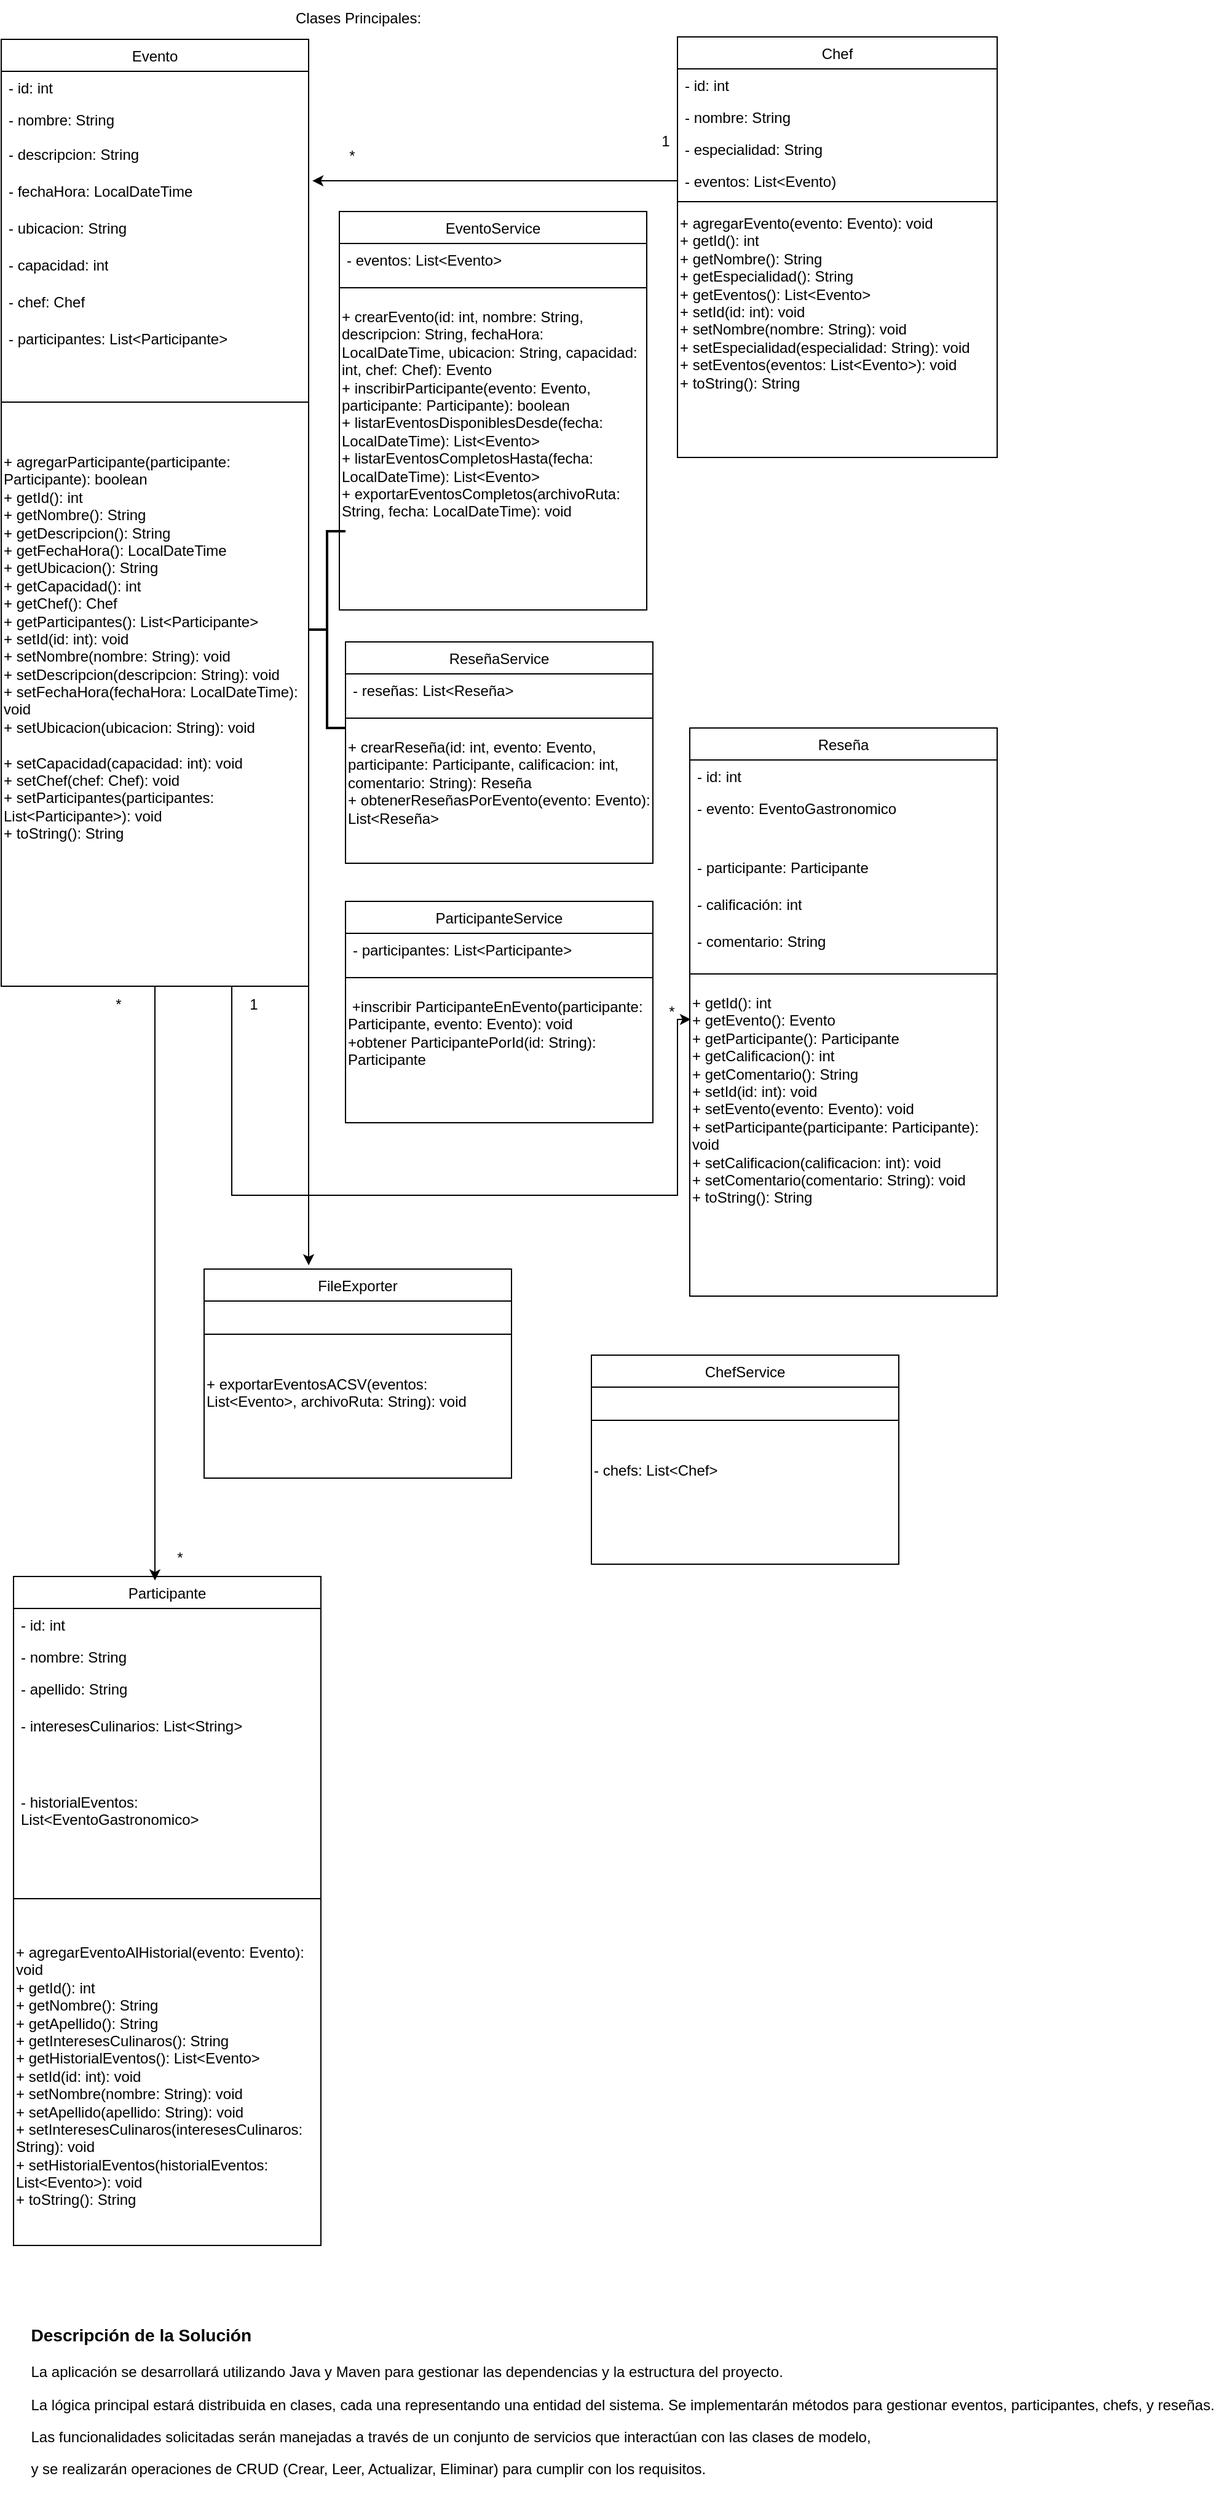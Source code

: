 <mxfile version="24.7.7">
  <diagram id="C5RBs43oDa-KdzZeNtuy" name="Page-1">
    <mxGraphModel dx="1434" dy="772" grid="1" gridSize="10" guides="1" tooltips="1" connect="1" arrows="1" fold="1" page="1" pageScale="1" pageWidth="827" pageHeight="1169" math="0" shadow="0">
      <root>
        <mxCell id="WIyWlLk6GJQsqaUBKTNV-0" />
        <mxCell id="WIyWlLk6GJQsqaUBKTNV-1" parent="WIyWlLk6GJQsqaUBKTNV-0" />
        <mxCell id="zkfFHV4jXpPFQw0GAbJ--6" value="Participante&#xa;" style="swimlane;fontStyle=0;align=center;verticalAlign=top;childLayout=stackLayout;horizontal=1;startSize=26;horizontalStack=0;resizeParent=1;resizeLast=0;collapsible=1;marginBottom=0;rounded=0;shadow=0;strokeWidth=1;" parent="WIyWlLk6GJQsqaUBKTNV-1" vertex="1">
          <mxGeometry x="20" y="1290" width="250" height="544" as="geometry">
            <mxRectangle x="130" y="380" width="160" height="26" as="alternateBounds" />
          </mxGeometry>
        </mxCell>
        <mxCell id="zkfFHV4jXpPFQw0GAbJ--7" value="- id: int" style="text;align=left;verticalAlign=top;spacingLeft=4;spacingRight=4;overflow=hidden;rotatable=0;points=[[0,0.5],[1,0.5]];portConstraint=eastwest;" parent="zkfFHV4jXpPFQw0GAbJ--6" vertex="1">
          <mxGeometry y="26" width="250" height="26" as="geometry" />
        </mxCell>
        <mxCell id="zkfFHV4jXpPFQw0GAbJ--8" value="- nombre: String" style="text;align=left;verticalAlign=top;spacingLeft=4;spacingRight=4;overflow=hidden;rotatable=0;points=[[0,0.5],[1,0.5]];portConstraint=eastwest;rounded=0;shadow=0;html=0;" parent="zkfFHV4jXpPFQw0GAbJ--6" vertex="1">
          <mxGeometry y="52" width="250" height="26" as="geometry" />
        </mxCell>
        <mxCell id="UiVOCkL088q7P05zx3Yd-7" value="&lt;font style=&quot;vertical-align: inherit;&quot;&gt;&lt;font style=&quot;vertical-align: inherit;&quot;&gt;- apellido: String&lt;/font&gt;&lt;/font&gt;" style="text;strokeColor=none;fillColor=none;spacingLeft=4;spacingRight=4;overflow=hidden;rotatable=0;points=[[0,0.5],[1,0.5]];portConstraint=eastwest;fontSize=12;whiteSpace=wrap;html=1;" parent="zkfFHV4jXpPFQw0GAbJ--6" vertex="1">
          <mxGeometry y="78" width="250" height="30" as="geometry" />
        </mxCell>
        <mxCell id="UiVOCkL088q7P05zx3Yd-8" value="&lt;font style=&quot;vertical-align: inherit;&quot;&gt;&lt;font style=&quot;vertical-align: inherit;&quot;&gt;- interesesCulinarios: List&amp;lt;String&amp;gt;&lt;/font&gt;&lt;/font&gt;" style="text;strokeColor=none;fillColor=none;spacingLeft=4;spacingRight=4;overflow=hidden;rotatable=0;points=[[0,0.5],[1,0.5]];portConstraint=eastwest;fontSize=12;whiteSpace=wrap;html=1;" parent="zkfFHV4jXpPFQw0GAbJ--6" vertex="1">
          <mxGeometry y="108" width="250" height="62" as="geometry" />
        </mxCell>
        <mxCell id="UiVOCkL088q7P05zx3Yd-9" value="&lt;font style=&quot;vertical-align: inherit;&quot;&gt;&lt;font style=&quot;vertical-align: inherit;&quot;&gt;- historialEventos: List&amp;lt;EventoGastronomico&amp;gt;&lt;/font&gt;&lt;/font&gt;" style="text;strokeColor=none;fillColor=none;spacingLeft=4;spacingRight=4;overflow=hidden;rotatable=0;points=[[0,0.5],[1,0.5]];portConstraint=eastwest;fontSize=12;whiteSpace=wrap;html=1;" parent="zkfFHV4jXpPFQw0GAbJ--6" vertex="1">
          <mxGeometry y="170" width="250" height="62" as="geometry" />
        </mxCell>
        <mxCell id="zkfFHV4jXpPFQw0GAbJ--9" value="" style="line;html=1;strokeWidth=1;align=left;verticalAlign=middle;spacingTop=-1;spacingLeft=3;spacingRight=3;rotatable=0;labelPosition=right;points=[];portConstraint=eastwest;" parent="zkfFHV4jXpPFQw0GAbJ--6" vertex="1">
          <mxGeometry y="232" width="250" height="60" as="geometry" />
        </mxCell>
        <mxCell id="hxbj6WoGS98LnYiO9XEM-17" value="&lt;span class=&quot;hljs-addition&quot;&gt;+&amp;nbsp;agregarEventoAlHistorial(evento: Evento): void&lt;/span&gt;&lt;br&gt;&lt;span class=&quot;hljs-addition&quot;&gt;+&amp;nbsp;getId(): int&lt;/span&gt;&lt;br&gt;&lt;span class=&quot;hljs-addition&quot;&gt;+&amp;nbsp;getNombre(): String&lt;/span&gt;&lt;br&gt;&lt;span class=&quot;hljs-addition&quot;&gt;+&amp;nbsp;getApellido(): String&lt;/span&gt;&lt;br&gt;&lt;span class=&quot;hljs-addition&quot;&gt;+&amp;nbsp;getInteresesCulinaros(): String&lt;/span&gt;&lt;br&gt;&lt;span class=&quot;hljs-addition&quot;&gt;+&amp;nbsp;getHistorialEventos(): List&amp;lt;Evento&amp;gt;&lt;/span&gt;&lt;br&gt;&lt;span class=&quot;hljs-addition&quot;&gt;+&amp;nbsp;setId(id: int): void&lt;/span&gt;&lt;br&gt;&lt;span class=&quot;hljs-addition&quot;&gt;+&amp;nbsp;setNombre(nombre: String): void&lt;/span&gt;&lt;br&gt;&lt;span class=&quot;hljs-addition&quot;&gt;+&amp;nbsp;setApellido(apellido: String): void&lt;/span&gt;&lt;br&gt;&lt;span class=&quot;hljs-addition&quot;&gt;+&amp;nbsp;setInteresesCulinaros(interesesCulinaros: String): void&lt;/span&gt;&lt;div&gt;+&amp;nbsp;setHistorialEventos(historialEventos: List&amp;lt;Evento&amp;gt;): void&lt;/div&gt;&lt;div&gt;+&amp;nbsp;toString(): String&lt;br&gt;&lt;div&gt;&lt;span class=&quot;hljs-addition&quot;&gt;&lt;br&gt;&lt;/span&gt;&lt;/div&gt;&lt;/div&gt;" style="text;whiteSpace=wrap;html=1;" parent="zkfFHV4jXpPFQw0GAbJ--6" vertex="1">
          <mxGeometry y="292" width="250" height="252" as="geometry" />
        </mxCell>
        <mxCell id="zkfFHV4jXpPFQw0GAbJ--13" value="Reseña" style="swimlane;fontStyle=0;align=center;verticalAlign=top;childLayout=stackLayout;horizontal=1;startSize=26;horizontalStack=0;resizeParent=1;resizeLast=0;collapsible=1;marginBottom=0;rounded=0;shadow=0;strokeWidth=1;" parent="WIyWlLk6GJQsqaUBKTNV-1" vertex="1">
          <mxGeometry x="570" y="600" width="250" height="462" as="geometry">
            <mxRectangle x="340" y="380" width="170" height="26" as="alternateBounds" />
          </mxGeometry>
        </mxCell>
        <mxCell id="zkfFHV4jXpPFQw0GAbJ--14" value="- id: int" style="text;align=left;verticalAlign=top;spacingLeft=4;spacingRight=4;overflow=hidden;rotatable=0;points=[[0,0.5],[1,0.5]];portConstraint=eastwest;" parent="zkfFHV4jXpPFQw0GAbJ--13" vertex="1">
          <mxGeometry y="26" width="250" height="26" as="geometry" />
        </mxCell>
        <mxCell id="UiVOCkL088q7P05zx3Yd-10" value="&lt;font style=&quot;vertical-align: inherit;&quot;&gt;&lt;font style=&quot;vertical-align: inherit;&quot;&gt;- evento: EventoGastronomico&lt;/font&gt;&lt;/font&gt;" style="text;strokeColor=none;fillColor=none;spacingLeft=4;spacingRight=4;overflow=hidden;rotatable=0;points=[[0,0.5],[1,0.5]];portConstraint=eastwest;fontSize=12;whiteSpace=wrap;html=1;" parent="zkfFHV4jXpPFQw0GAbJ--13" vertex="1">
          <mxGeometry y="52" width="250" height="48" as="geometry" />
        </mxCell>
        <mxCell id="UiVOCkL088q7P05zx3Yd-11" value="&lt;font style=&quot;vertical-align: inherit;&quot;&gt;&lt;font style=&quot;vertical-align: inherit;&quot;&gt;- participante: Participante&lt;/font&gt;&lt;/font&gt;" style="text;strokeColor=none;fillColor=none;spacingLeft=4;spacingRight=4;overflow=hidden;rotatable=0;points=[[0,0.5],[1,0.5]];portConstraint=eastwest;fontSize=12;whiteSpace=wrap;html=1;" parent="zkfFHV4jXpPFQw0GAbJ--13" vertex="1">
          <mxGeometry y="100" width="250" height="30" as="geometry" />
        </mxCell>
        <mxCell id="UiVOCkL088q7P05zx3Yd-12" value="&lt;font style=&quot;vertical-align: inherit;&quot;&gt;&lt;font style=&quot;vertical-align: inherit;&quot;&gt;- calificación: int&lt;/font&gt;&lt;/font&gt;" style="text;strokeColor=none;fillColor=none;spacingLeft=4;spacingRight=4;overflow=hidden;rotatable=0;points=[[0,0.5],[1,0.5]];portConstraint=eastwest;fontSize=12;whiteSpace=wrap;html=1;" parent="zkfFHV4jXpPFQw0GAbJ--13" vertex="1">
          <mxGeometry y="130" width="250" height="30" as="geometry" />
        </mxCell>
        <mxCell id="UiVOCkL088q7P05zx3Yd-13" value="&lt;font style=&quot;vertical-align: inherit;&quot;&gt;&lt;font style=&quot;vertical-align: inherit;&quot;&gt;- comentario: String&lt;/font&gt;&lt;/font&gt;" style="text;strokeColor=none;fillColor=none;spacingLeft=4;spacingRight=4;overflow=hidden;rotatable=0;points=[[0,0.5],[1,0.5]];portConstraint=eastwest;fontSize=12;whiteSpace=wrap;html=1;" parent="zkfFHV4jXpPFQw0GAbJ--13" vertex="1">
          <mxGeometry y="160" width="250" height="30" as="geometry" />
        </mxCell>
        <mxCell id="zkfFHV4jXpPFQw0GAbJ--15" value="" style="line;html=1;strokeWidth=1;align=left;verticalAlign=middle;spacingTop=-1;spacingLeft=3;spacingRight=3;rotatable=0;labelPosition=right;points=[];portConstraint=eastwest;" parent="zkfFHV4jXpPFQw0GAbJ--13" vertex="1">
          <mxGeometry y="190" width="250" height="20" as="geometry" />
        </mxCell>
        <mxCell id="hxbj6WoGS98LnYiO9XEM-34" value="&lt;span class=&quot;hljs-addition&quot;&gt;+&amp;nbsp;getId(): int&lt;/span&gt;&lt;br&gt;&lt;span class=&quot;hljs-addition&quot;&gt;+&amp;nbsp;getEvento(): Evento&lt;/span&gt;&lt;br&gt;&lt;span class=&quot;hljs-addition&quot;&gt;+&amp;nbsp;getParticipante(): Participante&lt;/span&gt;&lt;br&gt;&lt;span class=&quot;hljs-addition&quot;&gt;+&amp;nbsp;getCalificacion(): int&lt;/span&gt;&lt;br&gt;&lt;span class=&quot;hljs-addition&quot;&gt;+&amp;nbsp;getComentario(): String&lt;/span&gt;&lt;br&gt;&lt;span class=&quot;hljs-addition&quot;&gt;+&amp;nbsp;setId(id: int): void&lt;/span&gt;&lt;br&gt;&lt;span class=&quot;hljs-addition&quot;&gt;+&amp;nbsp;setEvento(evento: Evento): void&lt;/span&gt;&lt;br&gt;&lt;span class=&quot;hljs-addition&quot;&gt;+&amp;nbsp;setParticipante(participante: Participante): void&lt;/span&gt;&lt;br&gt;&lt;span class=&quot;hljs-addition&quot;&gt;+&amp;nbsp;setCalificacion(calificacion: int): void&lt;/span&gt;&lt;br&gt;&lt;span class=&quot;hljs-addition&quot;&gt;+&amp;nbsp;setComentario(comentario: String): void&lt;/span&gt;&lt;div&gt;+&amp;nbsp;toString(): String&lt;/div&gt;&lt;div&gt;&lt;br&gt;&lt;div&gt;&lt;span class=&quot;hljs-addition&quot;&gt;&lt;br&gt;&lt;/span&gt;&lt;/div&gt;&lt;/div&gt;" style="text;whiteSpace=wrap;html=1;" parent="zkfFHV4jXpPFQw0GAbJ--13" vertex="1">
          <mxGeometry y="210" width="250" height="252" as="geometry" />
        </mxCell>
        <mxCell id="zkfFHV4jXpPFQw0GAbJ--17" value="Chef" style="swimlane;fontStyle=0;align=center;verticalAlign=top;childLayout=stackLayout;horizontal=1;startSize=26;horizontalStack=0;resizeParent=1;resizeLast=0;collapsible=1;marginBottom=0;rounded=0;shadow=0;strokeWidth=1;" parent="WIyWlLk6GJQsqaUBKTNV-1" vertex="1">
          <mxGeometry x="560" y="38" width="260" height="342" as="geometry">
            <mxRectangle x="550" y="140" width="160" height="26" as="alternateBounds" />
          </mxGeometry>
        </mxCell>
        <mxCell id="zkfFHV4jXpPFQw0GAbJ--18" value="- id: int&#xa;" style="text;align=left;verticalAlign=top;spacingLeft=4;spacingRight=4;overflow=hidden;rotatable=0;points=[[0,0.5],[1,0.5]];portConstraint=eastwest;" parent="zkfFHV4jXpPFQw0GAbJ--17" vertex="1">
          <mxGeometry y="26" width="260" height="26" as="geometry" />
        </mxCell>
        <mxCell id="zkfFHV4jXpPFQw0GAbJ--19" value="- nombre: String" style="text;align=left;verticalAlign=top;spacingLeft=4;spacingRight=4;overflow=hidden;rotatable=0;points=[[0,0.5],[1,0.5]];portConstraint=eastwest;rounded=0;shadow=0;html=0;" parent="zkfFHV4jXpPFQw0GAbJ--17" vertex="1">
          <mxGeometry y="52" width="260" height="26" as="geometry" />
        </mxCell>
        <mxCell id="zkfFHV4jXpPFQw0GAbJ--20" value="- especialidad: String" style="text;align=left;verticalAlign=top;spacingLeft=4;spacingRight=4;overflow=hidden;rotatable=0;points=[[0,0.5],[1,0.5]];portConstraint=eastwest;rounded=0;shadow=0;html=0;" parent="zkfFHV4jXpPFQw0GAbJ--17" vertex="1">
          <mxGeometry y="78" width="260" height="26" as="geometry" />
        </mxCell>
        <mxCell id="zkfFHV4jXpPFQw0GAbJ--21" value="- eventos: List&lt;Evento)" style="text;align=left;verticalAlign=top;spacingLeft=4;spacingRight=4;overflow=hidden;rotatable=0;points=[[0,0.5],[1,0.5]];portConstraint=eastwest;rounded=0;shadow=0;html=0;" parent="zkfFHV4jXpPFQw0GAbJ--17" vertex="1">
          <mxGeometry y="104" width="260" height="26" as="geometry" />
        </mxCell>
        <mxCell id="zkfFHV4jXpPFQw0GAbJ--23" value="" style="line;html=1;strokeWidth=1;align=left;verticalAlign=middle;spacingTop=-1;spacingLeft=3;spacingRight=3;rotatable=0;labelPosition=right;points=[];portConstraint=eastwest;" parent="zkfFHV4jXpPFQw0GAbJ--17" vertex="1">
          <mxGeometry y="130" width="260" height="8" as="geometry" />
        </mxCell>
        <mxCell id="hxbj6WoGS98LnYiO9XEM-15" value="&lt;span class=&quot;hljs-addition&quot;&gt;+ agregarEvento(evento: Evento): void&lt;/span&gt;&#xa;&lt;span class=&quot;hljs-addition&quot;&gt;+ getId(): int&lt;/span&gt;&#xa;&lt;span class=&quot;hljs-addition&quot;&gt;+ getNombre(): String&lt;/span&gt;&#xa;&lt;span class=&quot;hljs-addition&quot;&gt;+ getEspecialidad(): String&lt;/span&gt;&#xa;&lt;span class=&quot;hljs-addition&quot;&gt;+ getEventos(): List&amp;lt;Evento&amp;gt;&lt;/span&gt;&#xa;&lt;span class=&quot;hljs-addition&quot;&gt;+ setId(id: int): void&lt;/span&gt;&#xa;&lt;span class=&quot;hljs-addition&quot;&gt;+ setNombre(nombre: String): void&lt;/span&gt;&#xa;&lt;span class=&quot;hljs-addition&quot;&gt;+ setEspecialidad(especialidad: String): void&lt;/span&gt;&#xa;&lt;span class=&quot;hljs-addition&quot;&gt;+ setEventos(eventos: List&amp;lt;Evento&amp;gt;): void&lt;/span&gt;&#xa;&lt;span class=&quot;hljs-addition&quot;&gt;+ toString(): String&lt;/span&gt;" style="text;whiteSpace=wrap;html=1;" parent="zkfFHV4jXpPFQw0GAbJ--17" vertex="1">
          <mxGeometry y="138" width="260" height="170" as="geometry" />
        </mxCell>
        <mxCell id="iKRrWYN__uAXc4BmLFhj-0" value="&lt;font style=&quot;vertical-align: inherit;&quot;&gt;&lt;font style=&quot;vertical-align: inherit;&quot;&gt;Clases Principales:&lt;/font&gt;&lt;/font&gt;" style="text;html=1;align=center;verticalAlign=middle;resizable=0;points=[];autosize=1;strokeColor=none;fillColor=none;" parent="WIyWlLk6GJQsqaUBKTNV-1" vertex="1">
          <mxGeometry x="235" y="8" width="130" height="30" as="geometry" />
        </mxCell>
        <mxCell id="hxbj6WoGS98LnYiO9XEM-19" value="Evento" style="swimlane;fontStyle=0;align=center;verticalAlign=top;childLayout=stackLayout;horizontal=1;startSize=26;horizontalStack=0;resizeParent=1;resizeLast=0;collapsible=1;marginBottom=0;rounded=0;shadow=0;strokeWidth=1;" parent="WIyWlLk6GJQsqaUBKTNV-1" vertex="1">
          <mxGeometry x="10" y="40" width="250" height="770" as="geometry">
            <mxRectangle x="340" y="380" width="170" height="26" as="alternateBounds" />
          </mxGeometry>
        </mxCell>
        <mxCell id="hxbj6WoGS98LnYiO9XEM-20" value="- id: int" style="text;align=left;verticalAlign=top;spacingLeft=4;spacingRight=4;overflow=hidden;rotatable=0;points=[[0,0.5],[1,0.5]];portConstraint=eastwest;" parent="hxbj6WoGS98LnYiO9XEM-19" vertex="1">
          <mxGeometry y="26" width="250" height="26" as="geometry" />
        </mxCell>
        <mxCell id="hxbj6WoGS98LnYiO9XEM-21" value="&lt;font style=&quot;vertical-align: inherit;&quot;&gt;&lt;font style=&quot;vertical-align: inherit;&quot;&gt;-&amp;nbsp;nombre: String&lt;/font&gt;&lt;/font&gt;" style="text;strokeColor=none;fillColor=none;spacingLeft=4;spacingRight=4;overflow=hidden;rotatable=0;points=[[0,0.5],[1,0.5]];portConstraint=eastwest;fontSize=12;whiteSpace=wrap;html=1;" parent="hxbj6WoGS98LnYiO9XEM-19" vertex="1">
          <mxGeometry y="52" width="250" height="28" as="geometry" />
        </mxCell>
        <mxCell id="hxbj6WoGS98LnYiO9XEM-22" value="&lt;font style=&quot;vertical-align: inherit;&quot;&gt;&lt;font style=&quot;vertical-align: inherit;&quot;&gt;-&amp;nbsp;descripcion: String&lt;/font&gt;&lt;/font&gt;" style="text;strokeColor=none;fillColor=none;spacingLeft=4;spacingRight=4;overflow=hidden;rotatable=0;points=[[0,0.5],[1,0.5]];portConstraint=eastwest;fontSize=12;whiteSpace=wrap;html=1;" parent="hxbj6WoGS98LnYiO9XEM-19" vertex="1">
          <mxGeometry y="80" width="250" height="30" as="geometry" />
        </mxCell>
        <mxCell id="hxbj6WoGS98LnYiO9XEM-23" value="&lt;font style=&quot;vertical-align: inherit;&quot;&gt;&lt;font style=&quot;vertical-align: inherit;&quot;&gt;-&amp;nbsp;fechaHora: LocalDateTime&lt;/font&gt;&lt;/font&gt;" style="text;strokeColor=none;fillColor=none;spacingLeft=4;spacingRight=4;overflow=hidden;rotatable=0;points=[[0,0.5],[1,0.5]];portConstraint=eastwest;fontSize=12;whiteSpace=wrap;html=1;" parent="hxbj6WoGS98LnYiO9XEM-19" vertex="1">
          <mxGeometry y="110" width="250" height="30" as="geometry" />
        </mxCell>
        <mxCell id="hxbj6WoGS98LnYiO9XEM-24" value="&lt;font style=&quot;vertical-align: inherit;&quot;&gt;&lt;font style=&quot;vertical-align: inherit;&quot;&gt;-&amp;nbsp;ubicacion: String&lt;/font&gt;&lt;/font&gt;" style="text;strokeColor=none;fillColor=none;spacingLeft=4;spacingRight=4;overflow=hidden;rotatable=0;points=[[0,0.5],[1,0.5]];portConstraint=eastwest;fontSize=12;whiteSpace=wrap;html=1;" parent="hxbj6WoGS98LnYiO9XEM-19" vertex="1">
          <mxGeometry y="140" width="250" height="30" as="geometry" />
        </mxCell>
        <mxCell id="hxbj6WoGS98LnYiO9XEM-26" value="-&amp;nbsp;capacidad: int" style="text;strokeColor=none;fillColor=none;spacingLeft=4;spacingRight=4;overflow=hidden;rotatable=0;points=[[0,0.5],[1,0.5]];portConstraint=eastwest;fontSize=12;whiteSpace=wrap;html=1;" parent="hxbj6WoGS98LnYiO9XEM-19" vertex="1">
          <mxGeometry y="170" width="250" height="30" as="geometry" />
        </mxCell>
        <mxCell id="hxbj6WoGS98LnYiO9XEM-27" value="-&amp;nbsp;chef: Chef" style="text;strokeColor=none;fillColor=none;spacingLeft=4;spacingRight=4;overflow=hidden;rotatable=0;points=[[0,0.5],[1,0.5]];portConstraint=eastwest;fontSize=12;whiteSpace=wrap;html=1;" parent="hxbj6WoGS98LnYiO9XEM-19" vertex="1">
          <mxGeometry y="200" width="250" height="30" as="geometry" />
        </mxCell>
        <mxCell id="hxbj6WoGS98LnYiO9XEM-28" value="- participantes: List&amp;lt;Participante&amp;gt;" style="text;strokeColor=none;fillColor=none;spacingLeft=4;spacingRight=4;overflow=hidden;rotatable=0;points=[[0,0.5],[1,0.5]];portConstraint=eastwest;fontSize=12;whiteSpace=wrap;html=1;" parent="hxbj6WoGS98LnYiO9XEM-19" vertex="1">
          <mxGeometry y="230" width="250" height="30" as="geometry" />
        </mxCell>
        <mxCell id="hxbj6WoGS98LnYiO9XEM-25" value="" style="line;html=1;strokeWidth=1;align=left;verticalAlign=middle;spacingTop=-1;spacingLeft=3;spacingRight=3;rotatable=0;labelPosition=right;points=[];portConstraint=eastwest;" parent="hxbj6WoGS98LnYiO9XEM-19" vertex="1">
          <mxGeometry y="260" width="250" height="70" as="geometry" />
        </mxCell>
        <mxCell id="hxbj6WoGS98LnYiO9XEM-32" value="&lt;span class=&quot;hljs-addition&quot;&gt;+&amp;nbsp;agregarParticipante(participante: Participante): boolean&lt;/span&gt;&lt;br&gt;&lt;span class=&quot;hljs-addition&quot;&gt;+&amp;nbsp;getId(): int&lt;/span&gt;&lt;br&gt;&lt;span class=&quot;hljs-addition&quot;&gt;+&amp;nbsp;getNombre(): String&lt;/span&gt;&lt;br&gt;&lt;span class=&quot;hljs-addition&quot;&gt;+&amp;nbsp;getDescripcion(): String&lt;/span&gt;&lt;br&gt;&lt;span class=&quot;hljs-addition&quot;&gt;+&amp;nbsp;getFechaHora(): LocalDateTime&lt;/span&gt;&lt;br&gt;&lt;span class=&quot;hljs-addition&quot;&gt;+&amp;nbsp;getUbicacion(): String&lt;/span&gt;&lt;br&gt;&lt;span class=&quot;hljs-addition&quot;&gt;+&amp;nbsp;getCapacidad(): int&lt;/span&gt;&lt;br&gt;&lt;span class=&quot;hljs-addition&quot;&gt;+&amp;nbsp;getChef(): Chef&lt;/span&gt;&lt;br&gt;&lt;span class=&quot;hljs-addition&quot;&gt;+&amp;nbsp;getParticipantes(): List&amp;lt;Participante&amp;gt;&lt;/span&gt;&lt;br&gt;&lt;span class=&quot;hljs-addition&quot;&gt;+&amp;nbsp;setId(id: int): void&lt;/span&gt;&lt;div&gt;+&amp;nbsp;setNombre(nombre: String): void&lt;/div&gt;&lt;div&gt;+&amp;nbsp;setDescripcion(descripcion: String): void&lt;/div&gt;&lt;div&gt;+&amp;nbsp;setFechaHora(fechaHora: LocalDateTime): void&lt;/div&gt;&lt;div&gt;+&amp;nbsp;setUbicacion(ubicacion: String): void&lt;/div&gt;&lt;div&gt;&lt;br&gt;&lt;div&gt;&lt;span class=&quot;hljs-addition&quot;&gt;+&amp;nbsp;setCapacidad(capacidad: int): void&lt;/span&gt;&lt;/div&gt;&lt;/div&gt;&lt;div&gt;&lt;span class=&quot;hljs-addition&quot;&gt;+&amp;nbsp;setChef(chef: Chef): void&lt;/span&gt;&lt;/div&gt;&lt;div&gt;&lt;span class=&quot;hljs-addition&quot;&gt;+&amp;nbsp;setParticipantes(participantes: List&amp;lt;Participante&amp;gt;): void&lt;/span&gt;&lt;/div&gt;&lt;div&gt;&lt;span class=&quot;hljs-addition&quot;&gt;+&amp;nbsp;toString(): String&lt;/span&gt;&lt;/div&gt;&lt;div&gt;&lt;span class=&quot;hljs-addition&quot;&gt;&lt;br&gt;&lt;/span&gt;&lt;/div&gt;" style="text;whiteSpace=wrap;html=1;" parent="hxbj6WoGS98LnYiO9XEM-19" vertex="1">
          <mxGeometry y="330" width="250" height="340" as="geometry" />
        </mxCell>
        <mxCell id="hxbj6WoGS98LnYiO9XEM-36" value="EventoService" style="swimlane;fontStyle=0;align=center;verticalAlign=top;childLayout=stackLayout;horizontal=1;startSize=26;horizontalStack=0;resizeParent=1;resizeLast=0;collapsible=1;marginBottom=0;rounded=0;shadow=0;strokeWidth=1;" parent="WIyWlLk6GJQsqaUBKTNV-1" vertex="1">
          <mxGeometry x="285" y="180" width="250" height="324" as="geometry">
            <mxRectangle x="340" y="380" width="170" height="26" as="alternateBounds" />
          </mxGeometry>
        </mxCell>
        <mxCell id="hxbj6WoGS98LnYiO9XEM-37" value="- eventos: List&lt;Evento&gt;" style="text;align=left;verticalAlign=top;spacingLeft=4;spacingRight=4;overflow=hidden;rotatable=0;points=[[0,0.5],[1,0.5]];portConstraint=eastwest;" parent="hxbj6WoGS98LnYiO9XEM-36" vertex="1">
          <mxGeometry y="26" width="250" height="26" as="geometry" />
        </mxCell>
        <mxCell id="hxbj6WoGS98LnYiO9XEM-42" value="" style="line;html=1;strokeWidth=1;align=left;verticalAlign=middle;spacingTop=-1;spacingLeft=3;spacingRight=3;rotatable=0;labelPosition=right;points=[];portConstraint=eastwest;" parent="hxbj6WoGS98LnYiO9XEM-36" vertex="1">
          <mxGeometry y="52" width="250" height="20" as="geometry" />
        </mxCell>
        <mxCell id="hxbj6WoGS98LnYiO9XEM-43" value="&lt;span class=&quot;hljs-addition&quot;&gt;+&amp;nbsp;crearEvento(id: int, nombre: String, descripcion: String, fechaHora: LocalDateTime, ubicacion: String, capacidad: int, chef: Chef): Evento&lt;/span&gt;&lt;br&gt;&lt;span class=&quot;hljs-addition&quot;&gt;+&amp;nbsp;inscribirParticipante(evento: Evento, participante: Participante): boolean&lt;/span&gt;&lt;br&gt;&lt;span class=&quot;hljs-addition&quot;&gt;+&amp;nbsp;listarEventosDisponiblesDesde(fecha: LocalDateTime): List&amp;lt;Evento&amp;gt;&lt;/span&gt;&lt;br&gt;&lt;span class=&quot;hljs-addition&quot;&gt;+&amp;nbsp;listarEventosCompletosHasta(fecha: LocalDateTime): List&amp;lt;Evento&amp;gt;&lt;/span&gt;&lt;br&gt;&lt;span class=&quot;hljs-addition&quot;&gt;+&amp;nbsp;exportarEventosCompletos(archivoRuta: String, fecha: LocalDateTime): void&lt;/span&gt;&lt;br&gt;&lt;div&gt;&lt;br&gt;&lt;div&gt;&lt;span class=&quot;hljs-addition&quot;&gt;&lt;br&gt;&lt;/span&gt;&lt;/div&gt;&lt;/div&gt;" style="text;whiteSpace=wrap;html=1;" parent="hxbj6WoGS98LnYiO9XEM-36" vertex="1">
          <mxGeometry y="72" width="250" height="252" as="geometry" />
        </mxCell>
        <mxCell id="hxbj6WoGS98LnYiO9XEM-44" value="ReseñaService" style="swimlane;fontStyle=0;align=center;verticalAlign=top;childLayout=stackLayout;horizontal=1;startSize=26;horizontalStack=0;resizeParent=1;resizeLast=0;collapsible=1;marginBottom=0;rounded=0;shadow=0;strokeWidth=1;" parent="WIyWlLk6GJQsqaUBKTNV-1" vertex="1">
          <mxGeometry x="290" y="530" width="250" height="180" as="geometry">
            <mxRectangle x="340" y="380" width="170" height="26" as="alternateBounds" />
          </mxGeometry>
        </mxCell>
        <mxCell id="hxbj6WoGS98LnYiO9XEM-45" value="- reseñas: List&lt;Reseña&gt;" style="text;align=left;verticalAlign=top;spacingLeft=4;spacingRight=4;overflow=hidden;rotatable=0;points=[[0,0.5],[1,0.5]];portConstraint=eastwest;" parent="hxbj6WoGS98LnYiO9XEM-44" vertex="1">
          <mxGeometry y="26" width="250" height="26" as="geometry" />
        </mxCell>
        <mxCell id="hxbj6WoGS98LnYiO9XEM-46" value="" style="line;html=1;strokeWidth=1;align=left;verticalAlign=middle;spacingTop=-1;spacingLeft=3;spacingRight=3;rotatable=0;labelPosition=right;points=[];portConstraint=eastwest;" parent="hxbj6WoGS98LnYiO9XEM-44" vertex="1">
          <mxGeometry y="52" width="250" height="20" as="geometry" />
        </mxCell>
        <mxCell id="hxbj6WoGS98LnYiO9XEM-47" value="&lt;span class=&quot;hljs-addition&quot;&gt;+&amp;nbsp;crearReseña(id: int, evento: Evento, participante: Participante, calificacion: int, comentario: String): Reseña&lt;/span&gt;&lt;br&gt;&lt;span class=&quot;hljs-addition&quot;&gt;+&amp;nbsp;obtenerReseñasPorEvento(evento: Evento): List&amp;lt;Reseña&amp;gt;&lt;/span&gt;&lt;br&gt;&lt;div&gt;&lt;br&gt;&lt;div&gt;&lt;span class=&quot;hljs-addition&quot;&gt;&lt;br&gt;&lt;/span&gt;&lt;/div&gt;&lt;/div&gt;" style="text;whiteSpace=wrap;html=1;" parent="hxbj6WoGS98LnYiO9XEM-44" vertex="1">
          <mxGeometry y="72" width="250" height="108" as="geometry" />
        </mxCell>
        <mxCell id="hxbj6WoGS98LnYiO9XEM-48" value="FileExporter" style="swimlane;fontStyle=0;align=center;verticalAlign=top;childLayout=stackLayout;horizontal=1;startSize=26;horizontalStack=0;resizeParent=1;resizeLast=0;collapsible=1;marginBottom=0;rounded=0;shadow=0;strokeWidth=1;" parent="WIyWlLk6GJQsqaUBKTNV-1" vertex="1">
          <mxGeometry x="175" y="1040" width="250" height="170" as="geometry">
            <mxRectangle x="340" y="380" width="170" height="26" as="alternateBounds" />
          </mxGeometry>
        </mxCell>
        <mxCell id="hxbj6WoGS98LnYiO9XEM-50" value="" style="line;html=1;strokeWidth=1;align=left;verticalAlign=middle;spacingTop=-1;spacingLeft=3;spacingRight=3;rotatable=0;labelPosition=right;points=[];portConstraint=eastwest;" parent="hxbj6WoGS98LnYiO9XEM-48" vertex="1">
          <mxGeometry y="26" width="250" height="54" as="geometry" />
        </mxCell>
        <mxCell id="hxbj6WoGS98LnYiO9XEM-51" value="&lt;span class=&quot;hljs-addition&quot;&gt;+&amp;nbsp;&lt;/span&gt;exportarEventosACSV(eventos: List&amp;lt;Evento&amp;gt;, archivoRuta: String): void&lt;div&gt;&lt;div&gt;&lt;span class=&quot;hljs-addition&quot;&gt;&lt;br&gt;&lt;/span&gt;&lt;/div&gt;&lt;/div&gt;" style="text;whiteSpace=wrap;html=1;" parent="hxbj6WoGS98LnYiO9XEM-48" vertex="1">
          <mxGeometry y="80" width="250" height="60" as="geometry" />
        </mxCell>
        <mxCell id="hxbj6WoGS98LnYiO9XEM-54" value="*" style="text;html=1;align=center;verticalAlign=middle;resizable=0;points=[];autosize=1;strokeColor=none;fillColor=none;" parent="WIyWlLk6GJQsqaUBKTNV-1" vertex="1">
          <mxGeometry x="280" y="120" width="30" height="30" as="geometry" />
        </mxCell>
        <mxCell id="hxbj6WoGS98LnYiO9XEM-55" value="1" style="text;html=1;align=center;verticalAlign=middle;resizable=0;points=[];autosize=1;strokeColor=none;fillColor=none;" parent="WIyWlLk6GJQsqaUBKTNV-1" vertex="1">
          <mxGeometry x="535" y="108" width="30" height="30" as="geometry" />
        </mxCell>
        <mxCell id="hxbj6WoGS98LnYiO9XEM-57" style="edgeStyle=orthogonalEdgeStyle;rounded=0;orthogonalLoop=1;jettySize=auto;html=1;exitX=0;exitY=0.5;exitDx=0;exitDy=0;entryX=1.012;entryY=0.167;entryDx=0;entryDy=0;entryPerimeter=0;" parent="WIyWlLk6GJQsqaUBKTNV-1" source="zkfFHV4jXpPFQw0GAbJ--21" target="hxbj6WoGS98LnYiO9XEM-23" edge="1">
          <mxGeometry relative="1" as="geometry" />
        </mxCell>
        <mxCell id="hxbj6WoGS98LnYiO9XEM-58" style="edgeStyle=orthogonalEdgeStyle;rounded=0;orthogonalLoop=1;jettySize=auto;html=1;exitX=0.5;exitY=1;exitDx=0;exitDy=0;entryX=0.46;entryY=0.006;entryDx=0;entryDy=0;entryPerimeter=0;" parent="WIyWlLk6GJQsqaUBKTNV-1" source="hxbj6WoGS98LnYiO9XEM-19" target="zkfFHV4jXpPFQw0GAbJ--6" edge="1">
          <mxGeometry relative="1" as="geometry" />
        </mxCell>
        <mxCell id="hxbj6WoGS98LnYiO9XEM-59" value="*" style="text;html=1;align=center;verticalAlign=middle;resizable=0;points=[];autosize=1;strokeColor=none;fillColor=none;" parent="WIyWlLk6GJQsqaUBKTNV-1" vertex="1">
          <mxGeometry x="90" y="810" width="30" height="30" as="geometry" />
        </mxCell>
        <mxCell id="hxbj6WoGS98LnYiO9XEM-60" value="*" style="text;html=1;align=center;verticalAlign=middle;resizable=0;points=[];autosize=1;strokeColor=none;fillColor=none;" parent="WIyWlLk6GJQsqaUBKTNV-1" vertex="1">
          <mxGeometry x="140" y="1260" width="30" height="30" as="geometry" />
        </mxCell>
        <mxCell id="hxbj6WoGS98LnYiO9XEM-62" value="1" style="text;html=1;align=center;verticalAlign=middle;resizable=0;points=[];autosize=1;strokeColor=none;fillColor=none;" parent="WIyWlLk6GJQsqaUBKTNV-1" vertex="1">
          <mxGeometry x="200" y="810" width="30" height="30" as="geometry" />
        </mxCell>
        <mxCell id="hxbj6WoGS98LnYiO9XEM-66" value="" style="strokeWidth=2;html=1;shape=mxgraph.flowchart.annotation_2;align=left;labelPosition=right;pointerEvents=1;" parent="WIyWlLk6GJQsqaUBKTNV-1" vertex="1">
          <mxGeometry x="260" y="440" width="30" height="160" as="geometry" />
        </mxCell>
        <mxCell id="hxbj6WoGS98LnYiO9XEM-68" value="&lt;h3 style=&quot;text-align: justify;&quot;&gt;&lt;strong&gt;Descripción de la Solución&lt;/strong&gt;&lt;/h3&gt;&lt;p style=&quot;text-align: justify;&quot;&gt;La aplicación se desarrollará utilizando Java y Maven para gestionar las dependencias y la estructura del proyecto.&amp;nbsp;&lt;/p&gt;&lt;p style=&quot;text-align: justify;&quot;&gt;La lógica principal estará distribuida en clases, cada una representando una entidad del sistema. Se implementarán métodos para gestionar eventos, participantes, chefs, y reseñas.&lt;/p&gt;&lt;p style=&quot;text-align: justify;&quot;&gt;Las funcionalidades solicitadas serán manejadas a través de un conjunto de servicios que interactúan con las clases de modelo,&amp;nbsp;&lt;/p&gt;&lt;p style=&quot;text-align: justify;&quot;&gt;y se realizarán operaciones de CRUD (Crear, Leer, Actualizar, Eliminar) para cumplir con los requisitos.&lt;/p&gt;" style="text;html=1;align=center;verticalAlign=middle;resizable=0;points=[];autosize=1;strokeColor=none;fillColor=none;" parent="WIyWlLk6GJQsqaUBKTNV-1" vertex="1">
          <mxGeometry x="20" y="1880" width="990" height="160" as="geometry" />
        </mxCell>
        <mxCell id="hxbj6WoGS98LnYiO9XEM-71" value="" style="edgeStyle=orthogonalEdgeStyle;rounded=0;orthogonalLoop=1;jettySize=auto;html=1;exitX=0.75;exitY=1;exitDx=0;exitDy=0;entryX=0.004;entryY=0.107;entryDx=0;entryDy=0;entryPerimeter=0;" parent="WIyWlLk6GJQsqaUBKTNV-1" source="hxbj6WoGS98LnYiO9XEM-19" target="hxbj6WoGS98LnYiO9XEM-34" edge="1">
          <mxGeometry relative="1" as="geometry">
            <mxPoint x="198" y="810" as="sourcePoint" />
            <mxPoint x="569" y="828" as="targetPoint" />
            <Array as="points">
              <mxPoint x="198" y="980" />
              <mxPoint x="560" y="980" />
              <mxPoint x="560" y="837" />
            </Array>
          </mxGeometry>
        </mxCell>
        <mxCell id="hxbj6WoGS98LnYiO9XEM-63" value="*" style="text;html=1;align=center;verticalAlign=middle;resizable=0;points=[];autosize=1;strokeColor=none;fillColor=none;" parent="WIyWlLk6GJQsqaUBKTNV-1" vertex="1">
          <mxGeometry x="540" y="816" width="30" height="30" as="geometry" />
        </mxCell>
        <mxCell id="auFG3rcPVropUUpY-nIU-0" value="ParticipanteService" style="swimlane;fontStyle=0;align=center;verticalAlign=top;childLayout=stackLayout;horizontal=1;startSize=26;horizontalStack=0;resizeParent=1;resizeLast=0;collapsible=1;marginBottom=0;rounded=0;shadow=0;strokeWidth=1;" vertex="1" parent="WIyWlLk6GJQsqaUBKTNV-1">
          <mxGeometry x="290" y="741" width="250" height="180" as="geometry">
            <mxRectangle x="340" y="380" width="170" height="26" as="alternateBounds" />
          </mxGeometry>
        </mxCell>
        <mxCell id="auFG3rcPVropUUpY-nIU-1" value="- participantes: List&lt;Participante&gt;" style="text;align=left;verticalAlign=top;spacingLeft=4;spacingRight=4;overflow=hidden;rotatable=0;points=[[0,0.5],[1,0.5]];portConstraint=eastwest;" vertex="1" parent="auFG3rcPVropUUpY-nIU-0">
          <mxGeometry y="26" width="250" height="26" as="geometry" />
        </mxCell>
        <mxCell id="auFG3rcPVropUUpY-nIU-2" value="" style="line;html=1;strokeWidth=1;align=left;verticalAlign=middle;spacingTop=-1;spacingLeft=3;spacingRight=3;rotatable=0;labelPosition=right;points=[];portConstraint=eastwest;" vertex="1" parent="auFG3rcPVropUUpY-nIU-0">
          <mxGeometry y="52" width="250" height="20" as="geometry" />
        </mxCell>
        <mxCell id="auFG3rcPVropUUpY-nIU-3" value="&lt;span class=&quot;hljs-addition&quot;&gt;&amp;nbsp;+inscribir ParticipanteEnEvento(participante: Participante, evento: Evento): void&lt;/span&gt;&lt;div&gt;&lt;span class=&quot;hljs-addition&quot;&gt;+obtener ParticipantePorId(id: String): Participante&lt;/span&gt;&lt;br&gt;&lt;div&gt;&lt;br&gt;&lt;div&gt;&lt;span class=&quot;hljs-addition&quot;&gt;&lt;br&gt;&lt;/span&gt;&lt;/div&gt;&lt;/div&gt;&lt;/div&gt;" style="text;whiteSpace=wrap;html=1;" vertex="1" parent="auFG3rcPVropUUpY-nIU-0">
          <mxGeometry y="72" width="250" height="108" as="geometry" />
        </mxCell>
        <mxCell id="auFG3rcPVropUUpY-nIU-4" style="edgeStyle=orthogonalEdgeStyle;rounded=0;orthogonalLoop=1;jettySize=auto;html=1;exitX=1;exitY=1;exitDx=0;exitDy=0;entryX=0.34;entryY=-0.018;entryDx=0;entryDy=0;entryPerimeter=0;" edge="1" parent="WIyWlLk6GJQsqaUBKTNV-1" source="hxbj6WoGS98LnYiO9XEM-32" target="hxbj6WoGS98LnYiO9XEM-48">
          <mxGeometry relative="1" as="geometry" />
        </mxCell>
        <mxCell id="auFG3rcPVropUUpY-nIU-5" value="ChefService" style="swimlane;fontStyle=0;align=center;verticalAlign=top;childLayout=stackLayout;horizontal=1;startSize=26;horizontalStack=0;resizeParent=1;resizeLast=0;collapsible=1;marginBottom=0;rounded=0;shadow=0;strokeWidth=1;" vertex="1" parent="WIyWlLk6GJQsqaUBKTNV-1">
          <mxGeometry x="490" y="1110" width="250" height="170" as="geometry">
            <mxRectangle x="340" y="380" width="170" height="26" as="alternateBounds" />
          </mxGeometry>
        </mxCell>
        <mxCell id="auFG3rcPVropUUpY-nIU-6" value="" style="line;html=1;strokeWidth=1;align=left;verticalAlign=middle;spacingTop=-1;spacingLeft=3;spacingRight=3;rotatable=0;labelPosition=right;points=[];portConstraint=eastwest;" vertex="1" parent="auFG3rcPVropUUpY-nIU-5">
          <mxGeometry y="26" width="250" height="54" as="geometry" />
        </mxCell>
        <mxCell id="auFG3rcPVropUUpY-nIU-7" value="&lt;div&gt;&lt;div&gt;&lt;span class=&quot;hljs-addition&quot;&gt;- chefs: List&amp;lt;Chef&amp;gt;&lt;br&gt;&lt;/span&gt;&lt;/div&gt;&lt;/div&gt;" style="text;whiteSpace=wrap;html=1;" vertex="1" parent="auFG3rcPVropUUpY-nIU-5">
          <mxGeometry y="80" width="250" height="60" as="geometry" />
        </mxCell>
      </root>
    </mxGraphModel>
  </diagram>
</mxfile>
